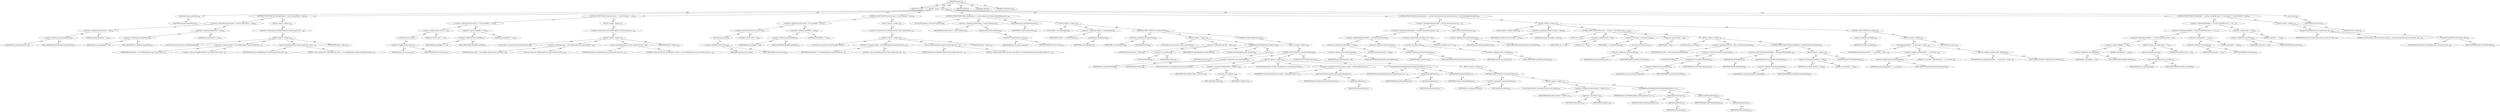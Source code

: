digraph "execute" {  
"111669149711" [label = <(METHOD,execute)<SUB>336</SUB>> ]
"115964117002" [label = <(PARAM,this)<SUB>336</SUB>> ]
"25769803799" [label = <(BLOCK,&lt;empty&gt;,&lt;empty&gt;)<SUB>336</SUB>> ]
"30064771140" [label = <(sanitizeText,this.sanitizeText())<SUB>339</SUB>> ]
"68719476746" [label = <(IDENTIFIER,this,this.sanitizeText())<SUB>339</SUB>> ]
"47244640264" [label = <(CONTROL_STRUCTURE,IF,if (destinationFile != null &amp;&amp; outputWriter != null))<SUB>341</SUB>> ]
"30064771141" [label = <(&lt;operator&gt;.logicalAnd,destinationFile != null &amp;&amp; outputWriter != null)<SUB>341</SUB>> ]
"30064771142" [label = <(&lt;operator&gt;.notEquals,destinationFile != null)<SUB>341</SUB>> ]
"30064771143" [label = <(&lt;operator&gt;.fieldAccess,this.destinationFile)<SUB>341</SUB>> ]
"68719476823" [label = <(IDENTIFIER,this,destinationFile != null)> ]
"55834574873" [label = <(FIELD_IDENTIFIER,destinationFile,destinationFile)<SUB>341</SUB>> ]
"90194313228" [label = <(LITERAL,null,destinationFile != null)<SUB>341</SUB>> ]
"30064771144" [label = <(&lt;operator&gt;.notEquals,outputWriter != null)<SUB>341</SUB>> ]
"30064771145" [label = <(&lt;operator&gt;.fieldAccess,this.outputWriter)<SUB>341</SUB>> ]
"68719476824" [label = <(IDENTIFIER,this,outputWriter != null)> ]
"55834574874" [label = <(FIELD_IDENTIFIER,outputWriter,outputWriter)<SUB>341</SUB>> ]
"90194313229" [label = <(LITERAL,null,outputWriter != null)<SUB>341</SUB>> ]
"25769803800" [label = <(BLOCK,&lt;empty&gt;,&lt;empty&gt;)<SUB>341</SUB>> ]
"30064771146" [label = <(&lt;operator&gt;.throw,throw new BuildException(&quot;Cannot specify both a...)<SUB>342</SUB>> ]
"25769803801" [label = <(BLOCK,&lt;empty&gt;,&lt;empty&gt;)<SUB>342</SUB>> ]
"94489280514" [label = <(LOCAL,$obj0: org.apache.tools.ant.BuildException)<SUB>342</SUB>> ]
"30064771147" [label = <(&lt;operator&gt;.assignment,$obj0 = new BuildException(&quot;Cannot specify both...)<SUB>342</SUB>> ]
"68719476825" [label = <(IDENTIFIER,$obj0,$obj0 = new BuildException(&quot;Cannot specify both...)<SUB>342</SUB>> ]
"30064771148" [label = <(&lt;operator&gt;.alloc,new BuildException(&quot;Cannot specify both a desti...)<SUB>342</SUB>> ]
"30064771149" [label = <(&lt;init&gt;,new BuildException(&quot;Cannot specify both a desti...)<SUB>342</SUB>> ]
"68719476826" [label = <(IDENTIFIER,$obj0,new BuildException(&quot;Cannot specify both a desti...)<SUB>342</SUB>> ]
"90194313230" [label = <(LITERAL,&quot;Cannot specify both a destination file and an ...,new BuildException(&quot;Cannot specify both a desti...)<SUB>343</SUB>> ]
"68719476827" [label = <(IDENTIFIER,$obj0,&lt;empty&gt;)<SUB>342</SUB>> ]
"47244640265" [label = <(CONTROL_STRUCTURE,IF,if (sources.size() == 0 &amp;&amp; textBuffer == null))<SUB>347</SUB>> ]
"30064771150" [label = <(&lt;operator&gt;.logicalAnd,sources.size() == 0 &amp;&amp; textBuffer == null)<SUB>347</SUB>> ]
"30064771151" [label = <(&lt;operator&gt;.equals,sources.size() == 0)<SUB>347</SUB>> ]
"30064771152" [label = <(size,this.sources.size())<SUB>347</SUB>> ]
"30064771153" [label = <(&lt;operator&gt;.fieldAccess,this.sources)<SUB>347</SUB>> ]
"68719476828" [label = <(IDENTIFIER,this,this.sources.size())> ]
"55834574875" [label = <(FIELD_IDENTIFIER,sources,sources)<SUB>347</SUB>> ]
"90194313231" [label = <(LITERAL,0,sources.size() == 0)<SUB>347</SUB>> ]
"30064771154" [label = <(&lt;operator&gt;.equals,textBuffer == null)<SUB>347</SUB>> ]
"30064771155" [label = <(&lt;operator&gt;.fieldAccess,this.textBuffer)<SUB>347</SUB>> ]
"68719476829" [label = <(IDENTIFIER,this,textBuffer == null)> ]
"55834574876" [label = <(FIELD_IDENTIFIER,textBuffer,textBuffer)<SUB>347</SUB>> ]
"90194313232" [label = <(LITERAL,null,textBuffer == null)<SUB>347</SUB>> ]
"25769803802" [label = <(BLOCK,&lt;empty&gt;,&lt;empty&gt;)<SUB>347</SUB>> ]
"30064771156" [label = <(&lt;operator&gt;.throw,throw new BuildException(&quot;At least one file mus...)<SUB>349</SUB>> ]
"25769803803" [label = <(BLOCK,&lt;empty&gt;,&lt;empty&gt;)<SUB>349</SUB>> ]
"94489280515" [label = <(LOCAL,$obj1: org.apache.tools.ant.BuildException)<SUB>349</SUB>> ]
"30064771157" [label = <(&lt;operator&gt;.assignment,$obj1 = new BuildException(&quot;At least one file m...)<SUB>349</SUB>> ]
"68719476830" [label = <(IDENTIFIER,$obj1,$obj1 = new BuildException(&quot;At least one file m...)<SUB>349</SUB>> ]
"30064771158" [label = <(&lt;operator&gt;.alloc,new BuildException(&quot;At least one file must be p...)<SUB>349</SUB>> ]
"30064771159" [label = <(&lt;init&gt;,new BuildException(&quot;At least one file must be p...)<SUB>349</SUB>> ]
"68719476831" [label = <(IDENTIFIER,$obj1,new BuildException(&quot;At least one file must be p...)<SUB>349</SUB>> ]
"90194313233" [label = <(LITERAL,&quot;At least one file must be provided, or some te...,new BuildException(&quot;At least one file must be p...)<SUB>350</SUB>> ]
"68719476832" [label = <(IDENTIFIER,$obj1,&lt;empty&gt;)<SUB>349</SUB>> ]
"47244640266" [label = <(CONTROL_STRUCTURE,IF,if (sources.size() &gt; 0 &amp;&amp; textBuffer != null))<SUB>356</SUB>> ]
"30064771160" [label = <(&lt;operator&gt;.logicalAnd,sources.size() &gt; 0 &amp;&amp; textBuffer != null)<SUB>356</SUB>> ]
"30064771161" [label = <(&lt;operator&gt;.greaterThan,sources.size() &gt; 0)<SUB>356</SUB>> ]
"30064771162" [label = <(size,this.sources.size())<SUB>356</SUB>> ]
"30064771163" [label = <(&lt;operator&gt;.fieldAccess,this.sources)<SUB>356</SUB>> ]
"68719476833" [label = <(IDENTIFIER,this,this.sources.size())> ]
"55834574877" [label = <(FIELD_IDENTIFIER,sources,sources)<SUB>356</SUB>> ]
"90194313234" [label = <(LITERAL,0,sources.size() &gt; 0)<SUB>356</SUB>> ]
"30064771164" [label = <(&lt;operator&gt;.notEquals,textBuffer != null)<SUB>356</SUB>> ]
"30064771165" [label = <(&lt;operator&gt;.fieldAccess,this.textBuffer)<SUB>356</SUB>> ]
"68719476834" [label = <(IDENTIFIER,this,textBuffer != null)> ]
"55834574878" [label = <(FIELD_IDENTIFIER,textBuffer,textBuffer)<SUB>356</SUB>> ]
"90194313235" [label = <(LITERAL,null,textBuffer != null)<SUB>356</SUB>> ]
"25769803804" [label = <(BLOCK,&lt;empty&gt;,&lt;empty&gt;)<SUB>356</SUB>> ]
"30064771166" [label = <(&lt;operator&gt;.throw,throw new BuildException(&quot;Cannot include inline...)<SUB>357</SUB>> ]
"25769803805" [label = <(BLOCK,&lt;empty&gt;,&lt;empty&gt;)<SUB>357</SUB>> ]
"94489280516" [label = <(LOCAL,$obj2: org.apache.tools.ant.BuildException)<SUB>357</SUB>> ]
"30064771167" [label = <(&lt;operator&gt;.assignment,$obj2 = new BuildException(&quot;Cannot include inli...)<SUB>357</SUB>> ]
"68719476835" [label = <(IDENTIFIER,$obj2,$obj2 = new BuildException(&quot;Cannot include inli...)<SUB>357</SUB>> ]
"30064771168" [label = <(&lt;operator&gt;.alloc,new BuildException(&quot;Cannot include inline text ...)<SUB>357</SUB>> ]
"30064771169" [label = <(&lt;init&gt;,new BuildException(&quot;Cannot include inline text ...)<SUB>357</SUB>> ]
"68719476836" [label = <(IDENTIFIER,$obj2,new BuildException(&quot;Cannot include inline text ...)<SUB>357</SUB>> ]
"90194313236" [label = <(LITERAL,&quot;Cannot include inline text when using filesets.&quot;,new BuildException(&quot;Cannot include inline text ...)<SUB>358</SUB>> ]
"68719476837" [label = <(IDENTIFIER,$obj2,&lt;empty&gt;)<SUB>357</SUB>> ]
"47244640267" [label = <(CONTROL_STRUCTURE,FOR,for (Enumeration e = sources.elements(); Some(e.hasMoreElements()); ))<SUB>362</SUB>> ]
"94489280517" [label = <(LOCAL,Enumeration e: java.util.Enumeration)<SUB>362</SUB>> ]
"30064771170" [label = <(&lt;operator&gt;.assignment,Enumeration e = sources.elements())<SUB>362</SUB>> ]
"68719476838" [label = <(IDENTIFIER,e,Enumeration e = sources.elements())<SUB>362</SUB>> ]
"30064771171" [label = <(elements,this.sources.elements())<SUB>362</SUB>> ]
"30064771172" [label = <(&lt;operator&gt;.fieldAccess,this.sources)<SUB>362</SUB>> ]
"68719476839" [label = <(IDENTIFIER,this,this.sources.elements())> ]
"55834574879" [label = <(FIELD_IDENTIFIER,sources,sources)<SUB>362</SUB>> ]
"30064771173" [label = <(hasMoreElements,e.hasMoreElements())<SUB>362</SUB>> ]
"68719476840" [label = <(IDENTIFIER,e,e.hasMoreElements())<SUB>362</SUB>> ]
"25769803806" [label = <(BLOCK,&lt;empty&gt;,&lt;empty&gt;)<SUB>362</SUB>> ]
"94489280518" [label = <(LOCAL,Object o: java.lang.Object)<SUB>363</SUB>> ]
"30064771174" [label = <(&lt;operator&gt;.assignment,Object o = e.nextElement())<SUB>363</SUB>> ]
"68719476841" [label = <(IDENTIFIER,o,Object o = e.nextElement())<SUB>363</SUB>> ]
"30064771175" [label = <(nextElement,e.nextElement())<SUB>363</SUB>> ]
"68719476842" [label = <(IDENTIFIER,e,e.nextElement())<SUB>363</SUB>> ]
"47244640268" [label = <(CONTROL_STRUCTURE,IF,if (o instanceof Path))<SUB>364</SUB>> ]
"30064771176" [label = <(&lt;operator&gt;.instanceOf,o instanceof Path)<SUB>364</SUB>> ]
"68719476843" [label = <(IDENTIFIER,o,o instanceof Path)<SUB>364</SUB>> ]
"180388626432" [label = <(TYPE_REF,Path,Path)<SUB>364</SUB>> ]
"25769803807" [label = <(BLOCK,&lt;empty&gt;,&lt;empty&gt;)<SUB>364</SUB>> ]
"94489280519" [label = <(LOCAL,Path path: org.apache.tools.ant.types.Path)<SUB>365</SUB>> ]
"30064771177" [label = <(&lt;operator&gt;.assignment,Path path = (Path) o)<SUB>365</SUB>> ]
"68719476844" [label = <(IDENTIFIER,path,Path path = (Path) o)<SUB>365</SUB>> ]
"30064771178" [label = <(&lt;operator&gt;.cast,(Path) o)<SUB>365</SUB>> ]
"180388626433" [label = <(TYPE_REF,Path,Path)<SUB>365</SUB>> ]
"68719476845" [label = <(IDENTIFIER,o,(Path) o)<SUB>365</SUB>> ]
"30064771179" [label = <(checkAddFiles,checkAddFiles(null, path.list()))<SUB>366</SUB>> ]
"68719476747" [label = <(IDENTIFIER,this,checkAddFiles(null, path.list()))<SUB>366</SUB>> ]
"90194313237" [label = <(LITERAL,null,checkAddFiles(null, path.list()))<SUB>366</SUB>> ]
"30064771180" [label = <(list,list())<SUB>366</SUB>> ]
"68719476846" [label = <(IDENTIFIER,path,list())<SUB>366</SUB>> ]
"47244640269" [label = <(CONTROL_STRUCTURE,ELSE,else)<SUB>368</SUB>> ]
"25769803808" [label = <(BLOCK,&lt;empty&gt;,&lt;empty&gt;)<SUB>368</SUB>> ]
"47244640270" [label = <(CONTROL_STRUCTURE,IF,if (o instanceof FileSet))<SUB>368</SUB>> ]
"30064771181" [label = <(&lt;operator&gt;.instanceOf,o instanceof FileSet)<SUB>368</SUB>> ]
"68719476847" [label = <(IDENTIFIER,o,o instanceof FileSet)<SUB>368</SUB>> ]
"180388626434" [label = <(TYPE_REF,FileSet,FileSet)<SUB>368</SUB>> ]
"25769803809" [label = <(BLOCK,&lt;empty&gt;,&lt;empty&gt;)<SUB>368</SUB>> ]
"94489280520" [label = <(LOCAL,FileSet fileSet: org.apache.tools.ant.types.FileSet)<SUB>369</SUB>> ]
"30064771182" [label = <(&lt;operator&gt;.assignment,FileSet fileSet = (FileSet) o)<SUB>369</SUB>> ]
"68719476848" [label = <(IDENTIFIER,fileSet,FileSet fileSet = (FileSet) o)<SUB>369</SUB>> ]
"30064771183" [label = <(&lt;operator&gt;.cast,(FileSet) o)<SUB>369</SUB>> ]
"180388626435" [label = <(TYPE_REF,FileSet,FileSet)<SUB>369</SUB>> ]
"68719476849" [label = <(IDENTIFIER,o,(FileSet) o)<SUB>369</SUB>> ]
"94489280521" [label = <(LOCAL,DirectoryScanner scanner: org.apache.tools.ant.DirectoryScanner)<SUB>370</SUB>> ]
"30064771184" [label = <(&lt;operator&gt;.assignment,DirectoryScanner scanner = fileSet.getDirectory...)<SUB>370</SUB>> ]
"68719476850" [label = <(IDENTIFIER,scanner,DirectoryScanner scanner = fileSet.getDirectory...)<SUB>370</SUB>> ]
"30064771185" [label = <(getDirectoryScanner,getDirectoryScanner(getProject()))<SUB>371</SUB>> ]
"68719476851" [label = <(IDENTIFIER,fileSet,getDirectoryScanner(getProject()))<SUB>371</SUB>> ]
"30064771186" [label = <(getProject,getProject())<SUB>371</SUB>> ]
"68719476748" [label = <(IDENTIFIER,this,getProject())<SUB>371</SUB>> ]
"30064771187" [label = <(checkAddFiles,checkAddFiles(fileSet.getDir(getProject()), sca...)<SUB>372</SUB>> ]
"68719476750" [label = <(IDENTIFIER,this,checkAddFiles(fileSet.getDir(getProject()), sca...)<SUB>372</SUB>> ]
"30064771188" [label = <(getDir,getDir(getProject()))<SUB>372</SUB>> ]
"68719476852" [label = <(IDENTIFIER,fileSet,getDir(getProject()))<SUB>372</SUB>> ]
"30064771189" [label = <(getProject,getProject())<SUB>372</SUB>> ]
"68719476749" [label = <(IDENTIFIER,this,getProject())<SUB>372</SUB>> ]
"30064771190" [label = <(getIncludedFiles,getIncludedFiles())<SUB>373</SUB>> ]
"68719476853" [label = <(IDENTIFIER,scanner,getIncludedFiles())<SUB>373</SUB>> ]
"47244640271" [label = <(CONTROL_STRUCTURE,ELSE,else)<SUB>375</SUB>> ]
"25769803810" [label = <(BLOCK,&lt;empty&gt;,&lt;empty&gt;)<SUB>375</SUB>> ]
"47244640272" [label = <(CONTROL_STRUCTURE,IF,if (o instanceof FileList))<SUB>375</SUB>> ]
"30064771191" [label = <(&lt;operator&gt;.instanceOf,o instanceof FileList)<SUB>375</SUB>> ]
"68719476854" [label = <(IDENTIFIER,o,o instanceof FileList)<SUB>375</SUB>> ]
"180388626436" [label = <(TYPE_REF,FileList,FileList)<SUB>375</SUB>> ]
"25769803811" [label = <(BLOCK,&lt;empty&gt;,&lt;empty&gt;)<SUB>375</SUB>> ]
"94489280522" [label = <(LOCAL,FileList fileList: org.apache.tools.ant.types.FileList)<SUB>376</SUB>> ]
"30064771192" [label = <(&lt;operator&gt;.assignment,FileList fileList = (FileList) o)<SUB>376</SUB>> ]
"68719476855" [label = <(IDENTIFIER,fileList,FileList fileList = (FileList) o)<SUB>376</SUB>> ]
"30064771193" [label = <(&lt;operator&gt;.cast,(FileList) o)<SUB>376</SUB>> ]
"180388626437" [label = <(TYPE_REF,FileList,FileList)<SUB>376</SUB>> ]
"68719476856" [label = <(IDENTIFIER,o,(FileList) o)<SUB>376</SUB>> ]
"30064771194" [label = <(checkAddFiles,checkAddFiles(fileList.getDir(getProject()), fi...)<SUB>377</SUB>> ]
"68719476753" [label = <(IDENTIFIER,this,checkAddFiles(fileList.getDir(getProject()), fi...)<SUB>377</SUB>> ]
"30064771195" [label = <(getDir,getDir(getProject()))<SUB>377</SUB>> ]
"68719476857" [label = <(IDENTIFIER,fileList,getDir(getProject()))<SUB>377</SUB>> ]
"30064771196" [label = <(getProject,getProject())<SUB>377</SUB>> ]
"68719476751" [label = <(IDENTIFIER,this,getProject())<SUB>377</SUB>> ]
"30064771197" [label = <(getFiles,getFiles(getProject()))<SUB>378</SUB>> ]
"68719476858" [label = <(IDENTIFIER,fileList,getFiles(getProject()))<SUB>378</SUB>> ]
"30064771198" [label = <(getProject,getProject())<SUB>378</SUB>> ]
"68719476752" [label = <(IDENTIFIER,this,getProject())<SUB>378</SUB>> ]
"47244640273" [label = <(CONTROL_STRUCTURE,IF,if (destinationFile != null &amp;&amp; !forceOverwrite &amp;&amp; (sourceFiles.size() &gt; 0) &amp;&amp; destinationFile.exists()))<SUB>383</SUB>> ]
"30064771199" [label = <(&lt;operator&gt;.logicalAnd,destinationFile != null &amp;&amp; !forceOverwrite &amp;&amp; (...)<SUB>383</SUB>> ]
"30064771200" [label = <(&lt;operator&gt;.logicalAnd,destinationFile != null &amp;&amp; !forceOverwrite &amp;&amp; (...)<SUB>383</SUB>> ]
"30064771201" [label = <(&lt;operator&gt;.logicalAnd,destinationFile != null &amp;&amp; !forceOverwrite)<SUB>383</SUB>> ]
"30064771202" [label = <(&lt;operator&gt;.notEquals,destinationFile != null)<SUB>383</SUB>> ]
"30064771203" [label = <(&lt;operator&gt;.fieldAccess,this.destinationFile)<SUB>383</SUB>> ]
"68719476859" [label = <(IDENTIFIER,this,destinationFile != null)> ]
"55834574880" [label = <(FIELD_IDENTIFIER,destinationFile,destinationFile)<SUB>383</SUB>> ]
"90194313238" [label = <(LITERAL,null,destinationFile != null)<SUB>383</SUB>> ]
"30064771204" [label = <(&lt;operator&gt;.logicalNot,!forceOverwrite)<SUB>383</SUB>> ]
"30064771205" [label = <(&lt;operator&gt;.fieldAccess,this.forceOverwrite)<SUB>383</SUB>> ]
"68719476860" [label = <(IDENTIFIER,this,!forceOverwrite)> ]
"55834574881" [label = <(FIELD_IDENTIFIER,forceOverwrite,forceOverwrite)<SUB>383</SUB>> ]
"30064771206" [label = <(&lt;operator&gt;.greaterThan,sourceFiles.size() &gt; 0)<SUB>384</SUB>> ]
"30064771207" [label = <(size,this.sourceFiles.size())<SUB>384</SUB>> ]
"30064771208" [label = <(&lt;operator&gt;.fieldAccess,this.sourceFiles)<SUB>384</SUB>> ]
"68719476861" [label = <(IDENTIFIER,this,this.sourceFiles.size())> ]
"55834574882" [label = <(FIELD_IDENTIFIER,sourceFiles,sourceFiles)<SUB>384</SUB>> ]
"90194313239" [label = <(LITERAL,0,sourceFiles.size() &gt; 0)<SUB>384</SUB>> ]
"30064771209" [label = <(exists,this.destinationFile.exists())<SUB>384</SUB>> ]
"30064771210" [label = <(&lt;operator&gt;.fieldAccess,this.destinationFile)<SUB>384</SUB>> ]
"68719476862" [label = <(IDENTIFIER,this,this.destinationFile.exists())> ]
"55834574883" [label = <(FIELD_IDENTIFIER,destinationFile,destinationFile)<SUB>384</SUB>> ]
"25769803812" [label = <(BLOCK,&lt;empty&gt;,&lt;empty&gt;)<SUB>384</SUB>> ]
"94489280523" [label = <(LOCAL,boolean outofdate: boolean)<SUB>385</SUB>> ]
"30064771211" [label = <(&lt;operator&gt;.assignment,boolean outofdate = false)<SUB>385</SUB>> ]
"68719476863" [label = <(IDENTIFIER,outofdate,boolean outofdate = false)<SUB>385</SUB>> ]
"90194313240" [label = <(LITERAL,false,boolean outofdate = false)<SUB>385</SUB>> ]
"47244640274" [label = <(CONTROL_STRUCTURE,FOR,for (int i = 0; Some(i &lt; sourceFiles.size()); ++i))<SUB>386</SUB>> ]
"94489280524" [label = <(LOCAL,int i: int)<SUB>386</SUB>> ]
"30064771212" [label = <(&lt;operator&gt;.assignment,int i = 0)<SUB>386</SUB>> ]
"68719476864" [label = <(IDENTIFIER,i,int i = 0)<SUB>386</SUB>> ]
"90194313241" [label = <(LITERAL,0,int i = 0)<SUB>386</SUB>> ]
"30064771213" [label = <(&lt;operator&gt;.lessThan,i &lt; sourceFiles.size())<SUB>386</SUB>> ]
"68719476865" [label = <(IDENTIFIER,i,i &lt; sourceFiles.size())<SUB>386</SUB>> ]
"30064771214" [label = <(size,this.sourceFiles.size())<SUB>386</SUB>> ]
"30064771215" [label = <(&lt;operator&gt;.fieldAccess,this.sourceFiles)<SUB>386</SUB>> ]
"68719476866" [label = <(IDENTIFIER,this,this.sourceFiles.size())> ]
"55834574884" [label = <(FIELD_IDENTIFIER,sourceFiles,sourceFiles)<SUB>386</SUB>> ]
"30064771216" [label = <(&lt;operator&gt;.preIncrement,++i)<SUB>386</SUB>> ]
"68719476867" [label = <(IDENTIFIER,i,++i)<SUB>386</SUB>> ]
"25769803813" [label = <(BLOCK,&lt;empty&gt;,&lt;empty&gt;)<SUB>386</SUB>> ]
"94489280525" [label = <(LOCAL,File file: java.io.File)<SUB>387</SUB>> ]
"30064771217" [label = <(&lt;operator&gt;.assignment,File file = (File) sourceFiles.elementAt(i))<SUB>387</SUB>> ]
"68719476868" [label = <(IDENTIFIER,file,File file = (File) sourceFiles.elementAt(i))<SUB>387</SUB>> ]
"30064771218" [label = <(&lt;operator&gt;.cast,(File) sourceFiles.elementAt(i))<SUB>387</SUB>> ]
"180388626438" [label = <(TYPE_REF,File,File)<SUB>387</SUB>> ]
"30064771219" [label = <(elementAt,this.sourceFiles.elementAt(i))<SUB>387</SUB>> ]
"30064771220" [label = <(&lt;operator&gt;.fieldAccess,this.sourceFiles)<SUB>387</SUB>> ]
"68719476869" [label = <(IDENTIFIER,this,this.sourceFiles.elementAt(i))> ]
"55834574885" [label = <(FIELD_IDENTIFIER,sourceFiles,sourceFiles)<SUB>387</SUB>> ]
"68719476870" [label = <(IDENTIFIER,i,this.sourceFiles.elementAt(i))<SUB>387</SUB>> ]
"47244640275" [label = <(CONTROL_STRUCTURE,IF,if (file.lastModified() &gt; destinationFile.lastModified()))<SUB>388</SUB>> ]
"30064771221" [label = <(&lt;operator&gt;.greaterThan,file.lastModified() &gt; destinationFile.lastModif...)<SUB>388</SUB>> ]
"30064771222" [label = <(lastModified,file.lastModified())<SUB>388</SUB>> ]
"68719476871" [label = <(IDENTIFIER,file,file.lastModified())<SUB>388</SUB>> ]
"30064771223" [label = <(lastModified,this.destinationFile.lastModified())<SUB>388</SUB>> ]
"30064771224" [label = <(&lt;operator&gt;.fieldAccess,this.destinationFile)<SUB>388</SUB>> ]
"68719476872" [label = <(IDENTIFIER,this,this.destinationFile.lastModified())> ]
"55834574886" [label = <(FIELD_IDENTIFIER,destinationFile,destinationFile)<SUB>388</SUB>> ]
"25769803814" [label = <(BLOCK,&lt;empty&gt;,&lt;empty&gt;)<SUB>388</SUB>> ]
"30064771225" [label = <(&lt;operator&gt;.assignment,outofdate = true)<SUB>389</SUB>> ]
"68719476873" [label = <(IDENTIFIER,outofdate,outofdate = true)<SUB>389</SUB>> ]
"90194313242" [label = <(LITERAL,true,outofdate = true)<SUB>389</SUB>> ]
"47244640276" [label = <(CONTROL_STRUCTURE,BREAK,break;)<SUB>390</SUB>> ]
"47244640277" [label = <(CONTROL_STRUCTURE,IF,if (!outofdate))<SUB>393</SUB>> ]
"30064771226" [label = <(&lt;operator&gt;.logicalNot,!outofdate)<SUB>393</SUB>> ]
"68719476874" [label = <(IDENTIFIER,outofdate,!outofdate)<SUB>393</SUB>> ]
"25769803815" [label = <(BLOCK,&lt;empty&gt;,&lt;empty&gt;)<SUB>393</SUB>> ]
"30064771227" [label = <(log,log(destinationFile + &quot; is up-to-date.&quot;, Projec...)<SUB>394</SUB>> ]
"68719476754" [label = <(IDENTIFIER,this,log(destinationFile + &quot; is up-to-date.&quot;, Projec...)<SUB>394</SUB>> ]
"30064771228" [label = <(&lt;operator&gt;.addition,destinationFile + &quot; is up-to-date.&quot;)<SUB>394</SUB>> ]
"30064771229" [label = <(&lt;operator&gt;.fieldAccess,this.destinationFile)<SUB>394</SUB>> ]
"68719476875" [label = <(IDENTIFIER,this,destinationFile + &quot; is up-to-date.&quot;)> ]
"55834574887" [label = <(FIELD_IDENTIFIER,destinationFile,destinationFile)<SUB>394</SUB>> ]
"90194313243" [label = <(LITERAL,&quot; is up-to-date.&quot;,destinationFile + &quot; is up-to-date.&quot;)<SUB>394</SUB>> ]
"30064771230" [label = <(&lt;operator&gt;.fieldAccess,Project.MSG_VERBOSE)<SUB>394</SUB>> ]
"68719476876" [label = <(IDENTIFIER,Project,log(destinationFile + &quot; is up-to-date.&quot;, Projec...)<SUB>394</SUB>> ]
"55834574888" [label = <(FIELD_IDENTIFIER,MSG_VERBOSE,MSG_VERBOSE)<SUB>394</SUB>> ]
"146028888065" [label = <(RETURN,return;,return;)<SUB>395</SUB>> ]
"47244640278" [label = <(CONTROL_STRUCTURE,IF,if (textBuffer == null &amp;&amp; sourceFiles.size() == 0 &amp;&amp; header == null &amp;&amp; footer == null))<SUB>401</SUB>> ]
"30064771231" [label = <(&lt;operator&gt;.logicalAnd,textBuffer == null &amp;&amp; sourceFiles.size() == 0 &amp;...)<SUB>401</SUB>> ]
"30064771232" [label = <(&lt;operator&gt;.logicalAnd,textBuffer == null &amp;&amp; sourceFiles.size() == 0 &amp;...)<SUB>401</SUB>> ]
"30064771233" [label = <(&lt;operator&gt;.logicalAnd,textBuffer == null &amp;&amp; sourceFiles.size() == 0)<SUB>401</SUB>> ]
"30064771234" [label = <(&lt;operator&gt;.equals,textBuffer == null)<SUB>401</SUB>> ]
"30064771235" [label = <(&lt;operator&gt;.fieldAccess,this.textBuffer)<SUB>401</SUB>> ]
"68719476877" [label = <(IDENTIFIER,this,textBuffer == null)> ]
"55834574889" [label = <(FIELD_IDENTIFIER,textBuffer,textBuffer)<SUB>401</SUB>> ]
"90194313244" [label = <(LITERAL,null,textBuffer == null)<SUB>401</SUB>> ]
"30064771236" [label = <(&lt;operator&gt;.equals,sourceFiles.size() == 0)<SUB>401</SUB>> ]
"30064771237" [label = <(size,this.sourceFiles.size())<SUB>401</SUB>> ]
"30064771238" [label = <(&lt;operator&gt;.fieldAccess,this.sourceFiles)<SUB>401</SUB>> ]
"68719476878" [label = <(IDENTIFIER,this,this.sourceFiles.size())> ]
"55834574890" [label = <(FIELD_IDENTIFIER,sourceFiles,sourceFiles)<SUB>401</SUB>> ]
"90194313245" [label = <(LITERAL,0,sourceFiles.size() == 0)<SUB>401</SUB>> ]
"30064771239" [label = <(&lt;operator&gt;.equals,header == null)<SUB>402</SUB>> ]
"30064771240" [label = <(&lt;operator&gt;.fieldAccess,this.header)<SUB>402</SUB>> ]
"68719476879" [label = <(IDENTIFIER,this,header == null)> ]
"55834574891" [label = <(FIELD_IDENTIFIER,header,header)<SUB>402</SUB>> ]
"90194313246" [label = <(LITERAL,null,header == null)<SUB>402</SUB>> ]
"30064771241" [label = <(&lt;operator&gt;.equals,footer == null)<SUB>402</SUB>> ]
"30064771242" [label = <(&lt;operator&gt;.fieldAccess,this.footer)<SUB>402</SUB>> ]
"68719476880" [label = <(IDENTIFIER,this,footer == null)> ]
"55834574892" [label = <(FIELD_IDENTIFIER,footer,footer)<SUB>402</SUB>> ]
"90194313247" [label = <(LITERAL,null,footer == null)<SUB>402</SUB>> ]
"25769803816" [label = <(BLOCK,&lt;empty&gt;,&lt;empty&gt;)<SUB>402</SUB>> ]
"30064771243" [label = <(log,log(&quot;No existing files and no nested text, doin...)<SUB>403</SUB>> ]
"68719476755" [label = <(IDENTIFIER,this,log(&quot;No existing files and no nested text, doin...)<SUB>403</SUB>> ]
"90194313248" [label = <(LITERAL,&quot;No existing files and no nested text, doing no...,log(&quot;No existing files and no nested text, doin...)<SUB>403</SUB>> ]
"30064771244" [label = <(&lt;operator&gt;.fieldAccess,Project.MSG_INFO)<SUB>404</SUB>> ]
"68719476881" [label = <(IDENTIFIER,Project,log(&quot;No existing files and no nested text, doin...)<SUB>404</SUB>> ]
"55834574893" [label = <(FIELD_IDENTIFIER,MSG_INFO,MSG_INFO)<SUB>404</SUB>> ]
"146028888066" [label = <(RETURN,return;,return;)<SUB>405</SUB>> ]
"30064771245" [label = <(cat,this.cat())<SUB>408</SUB>> ]
"68719476756" [label = <(IDENTIFIER,this,this.cat())<SUB>408</SUB>> ]
"133143986224" [label = <(MODIFIER,PUBLIC)> ]
"133143986225" [label = <(MODIFIER,VIRTUAL)> ]
"128849018895" [label = <(METHOD_RETURN,void)<SUB>336</SUB>> ]
  "111669149711" -> "115964117002"  [ label = "AST: "] 
  "111669149711" -> "25769803799"  [ label = "AST: "] 
  "111669149711" -> "133143986224"  [ label = "AST: "] 
  "111669149711" -> "133143986225"  [ label = "AST: "] 
  "111669149711" -> "128849018895"  [ label = "AST: "] 
  "25769803799" -> "30064771140"  [ label = "AST: "] 
  "25769803799" -> "47244640264"  [ label = "AST: "] 
  "25769803799" -> "47244640265"  [ label = "AST: "] 
  "25769803799" -> "47244640266"  [ label = "AST: "] 
  "25769803799" -> "47244640267"  [ label = "AST: "] 
  "25769803799" -> "47244640273"  [ label = "AST: "] 
  "25769803799" -> "47244640278"  [ label = "AST: "] 
  "25769803799" -> "30064771245"  [ label = "AST: "] 
  "30064771140" -> "68719476746"  [ label = "AST: "] 
  "47244640264" -> "30064771141"  [ label = "AST: "] 
  "47244640264" -> "25769803800"  [ label = "AST: "] 
  "30064771141" -> "30064771142"  [ label = "AST: "] 
  "30064771141" -> "30064771144"  [ label = "AST: "] 
  "30064771142" -> "30064771143"  [ label = "AST: "] 
  "30064771142" -> "90194313228"  [ label = "AST: "] 
  "30064771143" -> "68719476823"  [ label = "AST: "] 
  "30064771143" -> "55834574873"  [ label = "AST: "] 
  "30064771144" -> "30064771145"  [ label = "AST: "] 
  "30064771144" -> "90194313229"  [ label = "AST: "] 
  "30064771145" -> "68719476824"  [ label = "AST: "] 
  "30064771145" -> "55834574874"  [ label = "AST: "] 
  "25769803800" -> "30064771146"  [ label = "AST: "] 
  "30064771146" -> "25769803801"  [ label = "AST: "] 
  "25769803801" -> "94489280514"  [ label = "AST: "] 
  "25769803801" -> "30064771147"  [ label = "AST: "] 
  "25769803801" -> "30064771149"  [ label = "AST: "] 
  "25769803801" -> "68719476827"  [ label = "AST: "] 
  "30064771147" -> "68719476825"  [ label = "AST: "] 
  "30064771147" -> "30064771148"  [ label = "AST: "] 
  "30064771149" -> "68719476826"  [ label = "AST: "] 
  "30064771149" -> "90194313230"  [ label = "AST: "] 
  "47244640265" -> "30064771150"  [ label = "AST: "] 
  "47244640265" -> "25769803802"  [ label = "AST: "] 
  "30064771150" -> "30064771151"  [ label = "AST: "] 
  "30064771150" -> "30064771154"  [ label = "AST: "] 
  "30064771151" -> "30064771152"  [ label = "AST: "] 
  "30064771151" -> "90194313231"  [ label = "AST: "] 
  "30064771152" -> "30064771153"  [ label = "AST: "] 
  "30064771153" -> "68719476828"  [ label = "AST: "] 
  "30064771153" -> "55834574875"  [ label = "AST: "] 
  "30064771154" -> "30064771155"  [ label = "AST: "] 
  "30064771154" -> "90194313232"  [ label = "AST: "] 
  "30064771155" -> "68719476829"  [ label = "AST: "] 
  "30064771155" -> "55834574876"  [ label = "AST: "] 
  "25769803802" -> "30064771156"  [ label = "AST: "] 
  "30064771156" -> "25769803803"  [ label = "AST: "] 
  "25769803803" -> "94489280515"  [ label = "AST: "] 
  "25769803803" -> "30064771157"  [ label = "AST: "] 
  "25769803803" -> "30064771159"  [ label = "AST: "] 
  "25769803803" -> "68719476832"  [ label = "AST: "] 
  "30064771157" -> "68719476830"  [ label = "AST: "] 
  "30064771157" -> "30064771158"  [ label = "AST: "] 
  "30064771159" -> "68719476831"  [ label = "AST: "] 
  "30064771159" -> "90194313233"  [ label = "AST: "] 
  "47244640266" -> "30064771160"  [ label = "AST: "] 
  "47244640266" -> "25769803804"  [ label = "AST: "] 
  "30064771160" -> "30064771161"  [ label = "AST: "] 
  "30064771160" -> "30064771164"  [ label = "AST: "] 
  "30064771161" -> "30064771162"  [ label = "AST: "] 
  "30064771161" -> "90194313234"  [ label = "AST: "] 
  "30064771162" -> "30064771163"  [ label = "AST: "] 
  "30064771163" -> "68719476833"  [ label = "AST: "] 
  "30064771163" -> "55834574877"  [ label = "AST: "] 
  "30064771164" -> "30064771165"  [ label = "AST: "] 
  "30064771164" -> "90194313235"  [ label = "AST: "] 
  "30064771165" -> "68719476834"  [ label = "AST: "] 
  "30064771165" -> "55834574878"  [ label = "AST: "] 
  "25769803804" -> "30064771166"  [ label = "AST: "] 
  "30064771166" -> "25769803805"  [ label = "AST: "] 
  "25769803805" -> "94489280516"  [ label = "AST: "] 
  "25769803805" -> "30064771167"  [ label = "AST: "] 
  "25769803805" -> "30064771169"  [ label = "AST: "] 
  "25769803805" -> "68719476837"  [ label = "AST: "] 
  "30064771167" -> "68719476835"  [ label = "AST: "] 
  "30064771167" -> "30064771168"  [ label = "AST: "] 
  "30064771169" -> "68719476836"  [ label = "AST: "] 
  "30064771169" -> "90194313236"  [ label = "AST: "] 
  "47244640267" -> "94489280517"  [ label = "AST: "] 
  "47244640267" -> "30064771170"  [ label = "AST: "] 
  "47244640267" -> "30064771173"  [ label = "AST: "] 
  "47244640267" -> "25769803806"  [ label = "AST: "] 
  "30064771170" -> "68719476838"  [ label = "AST: "] 
  "30064771170" -> "30064771171"  [ label = "AST: "] 
  "30064771171" -> "30064771172"  [ label = "AST: "] 
  "30064771172" -> "68719476839"  [ label = "AST: "] 
  "30064771172" -> "55834574879"  [ label = "AST: "] 
  "30064771173" -> "68719476840"  [ label = "AST: "] 
  "25769803806" -> "94489280518"  [ label = "AST: "] 
  "25769803806" -> "30064771174"  [ label = "AST: "] 
  "25769803806" -> "47244640268"  [ label = "AST: "] 
  "30064771174" -> "68719476841"  [ label = "AST: "] 
  "30064771174" -> "30064771175"  [ label = "AST: "] 
  "30064771175" -> "68719476842"  [ label = "AST: "] 
  "47244640268" -> "30064771176"  [ label = "AST: "] 
  "47244640268" -> "25769803807"  [ label = "AST: "] 
  "47244640268" -> "47244640269"  [ label = "AST: "] 
  "30064771176" -> "68719476843"  [ label = "AST: "] 
  "30064771176" -> "180388626432"  [ label = "AST: "] 
  "25769803807" -> "94489280519"  [ label = "AST: "] 
  "25769803807" -> "30064771177"  [ label = "AST: "] 
  "25769803807" -> "30064771179"  [ label = "AST: "] 
  "30064771177" -> "68719476844"  [ label = "AST: "] 
  "30064771177" -> "30064771178"  [ label = "AST: "] 
  "30064771178" -> "180388626433"  [ label = "AST: "] 
  "30064771178" -> "68719476845"  [ label = "AST: "] 
  "30064771179" -> "68719476747"  [ label = "AST: "] 
  "30064771179" -> "90194313237"  [ label = "AST: "] 
  "30064771179" -> "30064771180"  [ label = "AST: "] 
  "30064771180" -> "68719476846"  [ label = "AST: "] 
  "47244640269" -> "25769803808"  [ label = "AST: "] 
  "25769803808" -> "47244640270"  [ label = "AST: "] 
  "47244640270" -> "30064771181"  [ label = "AST: "] 
  "47244640270" -> "25769803809"  [ label = "AST: "] 
  "47244640270" -> "47244640271"  [ label = "AST: "] 
  "30064771181" -> "68719476847"  [ label = "AST: "] 
  "30064771181" -> "180388626434"  [ label = "AST: "] 
  "25769803809" -> "94489280520"  [ label = "AST: "] 
  "25769803809" -> "30064771182"  [ label = "AST: "] 
  "25769803809" -> "94489280521"  [ label = "AST: "] 
  "25769803809" -> "30064771184"  [ label = "AST: "] 
  "25769803809" -> "30064771187"  [ label = "AST: "] 
  "30064771182" -> "68719476848"  [ label = "AST: "] 
  "30064771182" -> "30064771183"  [ label = "AST: "] 
  "30064771183" -> "180388626435"  [ label = "AST: "] 
  "30064771183" -> "68719476849"  [ label = "AST: "] 
  "30064771184" -> "68719476850"  [ label = "AST: "] 
  "30064771184" -> "30064771185"  [ label = "AST: "] 
  "30064771185" -> "68719476851"  [ label = "AST: "] 
  "30064771185" -> "30064771186"  [ label = "AST: "] 
  "30064771186" -> "68719476748"  [ label = "AST: "] 
  "30064771187" -> "68719476750"  [ label = "AST: "] 
  "30064771187" -> "30064771188"  [ label = "AST: "] 
  "30064771187" -> "30064771190"  [ label = "AST: "] 
  "30064771188" -> "68719476852"  [ label = "AST: "] 
  "30064771188" -> "30064771189"  [ label = "AST: "] 
  "30064771189" -> "68719476749"  [ label = "AST: "] 
  "30064771190" -> "68719476853"  [ label = "AST: "] 
  "47244640271" -> "25769803810"  [ label = "AST: "] 
  "25769803810" -> "47244640272"  [ label = "AST: "] 
  "47244640272" -> "30064771191"  [ label = "AST: "] 
  "47244640272" -> "25769803811"  [ label = "AST: "] 
  "30064771191" -> "68719476854"  [ label = "AST: "] 
  "30064771191" -> "180388626436"  [ label = "AST: "] 
  "25769803811" -> "94489280522"  [ label = "AST: "] 
  "25769803811" -> "30064771192"  [ label = "AST: "] 
  "25769803811" -> "30064771194"  [ label = "AST: "] 
  "30064771192" -> "68719476855"  [ label = "AST: "] 
  "30064771192" -> "30064771193"  [ label = "AST: "] 
  "30064771193" -> "180388626437"  [ label = "AST: "] 
  "30064771193" -> "68719476856"  [ label = "AST: "] 
  "30064771194" -> "68719476753"  [ label = "AST: "] 
  "30064771194" -> "30064771195"  [ label = "AST: "] 
  "30064771194" -> "30064771197"  [ label = "AST: "] 
  "30064771195" -> "68719476857"  [ label = "AST: "] 
  "30064771195" -> "30064771196"  [ label = "AST: "] 
  "30064771196" -> "68719476751"  [ label = "AST: "] 
  "30064771197" -> "68719476858"  [ label = "AST: "] 
  "30064771197" -> "30064771198"  [ label = "AST: "] 
  "30064771198" -> "68719476752"  [ label = "AST: "] 
  "47244640273" -> "30064771199"  [ label = "AST: "] 
  "47244640273" -> "25769803812"  [ label = "AST: "] 
  "30064771199" -> "30064771200"  [ label = "AST: "] 
  "30064771199" -> "30064771209"  [ label = "AST: "] 
  "30064771200" -> "30064771201"  [ label = "AST: "] 
  "30064771200" -> "30064771206"  [ label = "AST: "] 
  "30064771201" -> "30064771202"  [ label = "AST: "] 
  "30064771201" -> "30064771204"  [ label = "AST: "] 
  "30064771202" -> "30064771203"  [ label = "AST: "] 
  "30064771202" -> "90194313238"  [ label = "AST: "] 
  "30064771203" -> "68719476859"  [ label = "AST: "] 
  "30064771203" -> "55834574880"  [ label = "AST: "] 
  "30064771204" -> "30064771205"  [ label = "AST: "] 
  "30064771205" -> "68719476860"  [ label = "AST: "] 
  "30064771205" -> "55834574881"  [ label = "AST: "] 
  "30064771206" -> "30064771207"  [ label = "AST: "] 
  "30064771206" -> "90194313239"  [ label = "AST: "] 
  "30064771207" -> "30064771208"  [ label = "AST: "] 
  "30064771208" -> "68719476861"  [ label = "AST: "] 
  "30064771208" -> "55834574882"  [ label = "AST: "] 
  "30064771209" -> "30064771210"  [ label = "AST: "] 
  "30064771210" -> "68719476862"  [ label = "AST: "] 
  "30064771210" -> "55834574883"  [ label = "AST: "] 
  "25769803812" -> "94489280523"  [ label = "AST: "] 
  "25769803812" -> "30064771211"  [ label = "AST: "] 
  "25769803812" -> "47244640274"  [ label = "AST: "] 
  "25769803812" -> "47244640277"  [ label = "AST: "] 
  "30064771211" -> "68719476863"  [ label = "AST: "] 
  "30064771211" -> "90194313240"  [ label = "AST: "] 
  "47244640274" -> "94489280524"  [ label = "AST: "] 
  "47244640274" -> "30064771212"  [ label = "AST: "] 
  "47244640274" -> "30064771213"  [ label = "AST: "] 
  "47244640274" -> "30064771216"  [ label = "AST: "] 
  "47244640274" -> "25769803813"  [ label = "AST: "] 
  "30064771212" -> "68719476864"  [ label = "AST: "] 
  "30064771212" -> "90194313241"  [ label = "AST: "] 
  "30064771213" -> "68719476865"  [ label = "AST: "] 
  "30064771213" -> "30064771214"  [ label = "AST: "] 
  "30064771214" -> "30064771215"  [ label = "AST: "] 
  "30064771215" -> "68719476866"  [ label = "AST: "] 
  "30064771215" -> "55834574884"  [ label = "AST: "] 
  "30064771216" -> "68719476867"  [ label = "AST: "] 
  "25769803813" -> "94489280525"  [ label = "AST: "] 
  "25769803813" -> "30064771217"  [ label = "AST: "] 
  "25769803813" -> "47244640275"  [ label = "AST: "] 
  "30064771217" -> "68719476868"  [ label = "AST: "] 
  "30064771217" -> "30064771218"  [ label = "AST: "] 
  "30064771218" -> "180388626438"  [ label = "AST: "] 
  "30064771218" -> "30064771219"  [ label = "AST: "] 
  "30064771219" -> "30064771220"  [ label = "AST: "] 
  "30064771219" -> "68719476870"  [ label = "AST: "] 
  "30064771220" -> "68719476869"  [ label = "AST: "] 
  "30064771220" -> "55834574885"  [ label = "AST: "] 
  "47244640275" -> "30064771221"  [ label = "AST: "] 
  "47244640275" -> "25769803814"  [ label = "AST: "] 
  "30064771221" -> "30064771222"  [ label = "AST: "] 
  "30064771221" -> "30064771223"  [ label = "AST: "] 
  "30064771222" -> "68719476871"  [ label = "AST: "] 
  "30064771223" -> "30064771224"  [ label = "AST: "] 
  "30064771224" -> "68719476872"  [ label = "AST: "] 
  "30064771224" -> "55834574886"  [ label = "AST: "] 
  "25769803814" -> "30064771225"  [ label = "AST: "] 
  "25769803814" -> "47244640276"  [ label = "AST: "] 
  "30064771225" -> "68719476873"  [ label = "AST: "] 
  "30064771225" -> "90194313242"  [ label = "AST: "] 
  "47244640277" -> "30064771226"  [ label = "AST: "] 
  "47244640277" -> "25769803815"  [ label = "AST: "] 
  "30064771226" -> "68719476874"  [ label = "AST: "] 
  "25769803815" -> "30064771227"  [ label = "AST: "] 
  "25769803815" -> "146028888065"  [ label = "AST: "] 
  "30064771227" -> "68719476754"  [ label = "AST: "] 
  "30064771227" -> "30064771228"  [ label = "AST: "] 
  "30064771227" -> "30064771230"  [ label = "AST: "] 
  "30064771228" -> "30064771229"  [ label = "AST: "] 
  "30064771228" -> "90194313243"  [ label = "AST: "] 
  "30064771229" -> "68719476875"  [ label = "AST: "] 
  "30064771229" -> "55834574887"  [ label = "AST: "] 
  "30064771230" -> "68719476876"  [ label = "AST: "] 
  "30064771230" -> "55834574888"  [ label = "AST: "] 
  "47244640278" -> "30064771231"  [ label = "AST: "] 
  "47244640278" -> "25769803816"  [ label = "AST: "] 
  "30064771231" -> "30064771232"  [ label = "AST: "] 
  "30064771231" -> "30064771241"  [ label = "AST: "] 
  "30064771232" -> "30064771233"  [ label = "AST: "] 
  "30064771232" -> "30064771239"  [ label = "AST: "] 
  "30064771233" -> "30064771234"  [ label = "AST: "] 
  "30064771233" -> "30064771236"  [ label = "AST: "] 
  "30064771234" -> "30064771235"  [ label = "AST: "] 
  "30064771234" -> "90194313244"  [ label = "AST: "] 
  "30064771235" -> "68719476877"  [ label = "AST: "] 
  "30064771235" -> "55834574889"  [ label = "AST: "] 
  "30064771236" -> "30064771237"  [ label = "AST: "] 
  "30064771236" -> "90194313245"  [ label = "AST: "] 
  "30064771237" -> "30064771238"  [ label = "AST: "] 
  "30064771238" -> "68719476878"  [ label = "AST: "] 
  "30064771238" -> "55834574890"  [ label = "AST: "] 
  "30064771239" -> "30064771240"  [ label = "AST: "] 
  "30064771239" -> "90194313246"  [ label = "AST: "] 
  "30064771240" -> "68719476879"  [ label = "AST: "] 
  "30064771240" -> "55834574891"  [ label = "AST: "] 
  "30064771241" -> "30064771242"  [ label = "AST: "] 
  "30064771241" -> "90194313247"  [ label = "AST: "] 
  "30064771242" -> "68719476880"  [ label = "AST: "] 
  "30064771242" -> "55834574892"  [ label = "AST: "] 
  "25769803816" -> "30064771243"  [ label = "AST: "] 
  "25769803816" -> "146028888066"  [ label = "AST: "] 
  "30064771243" -> "68719476755"  [ label = "AST: "] 
  "30064771243" -> "90194313248"  [ label = "AST: "] 
  "30064771243" -> "30064771244"  [ label = "AST: "] 
  "30064771244" -> "68719476881"  [ label = "AST: "] 
  "30064771244" -> "55834574893"  [ label = "AST: "] 
  "30064771245" -> "68719476756"  [ label = "AST: "] 
  "111669149711" -> "115964117002"  [ label = "DDG: "] 
}
